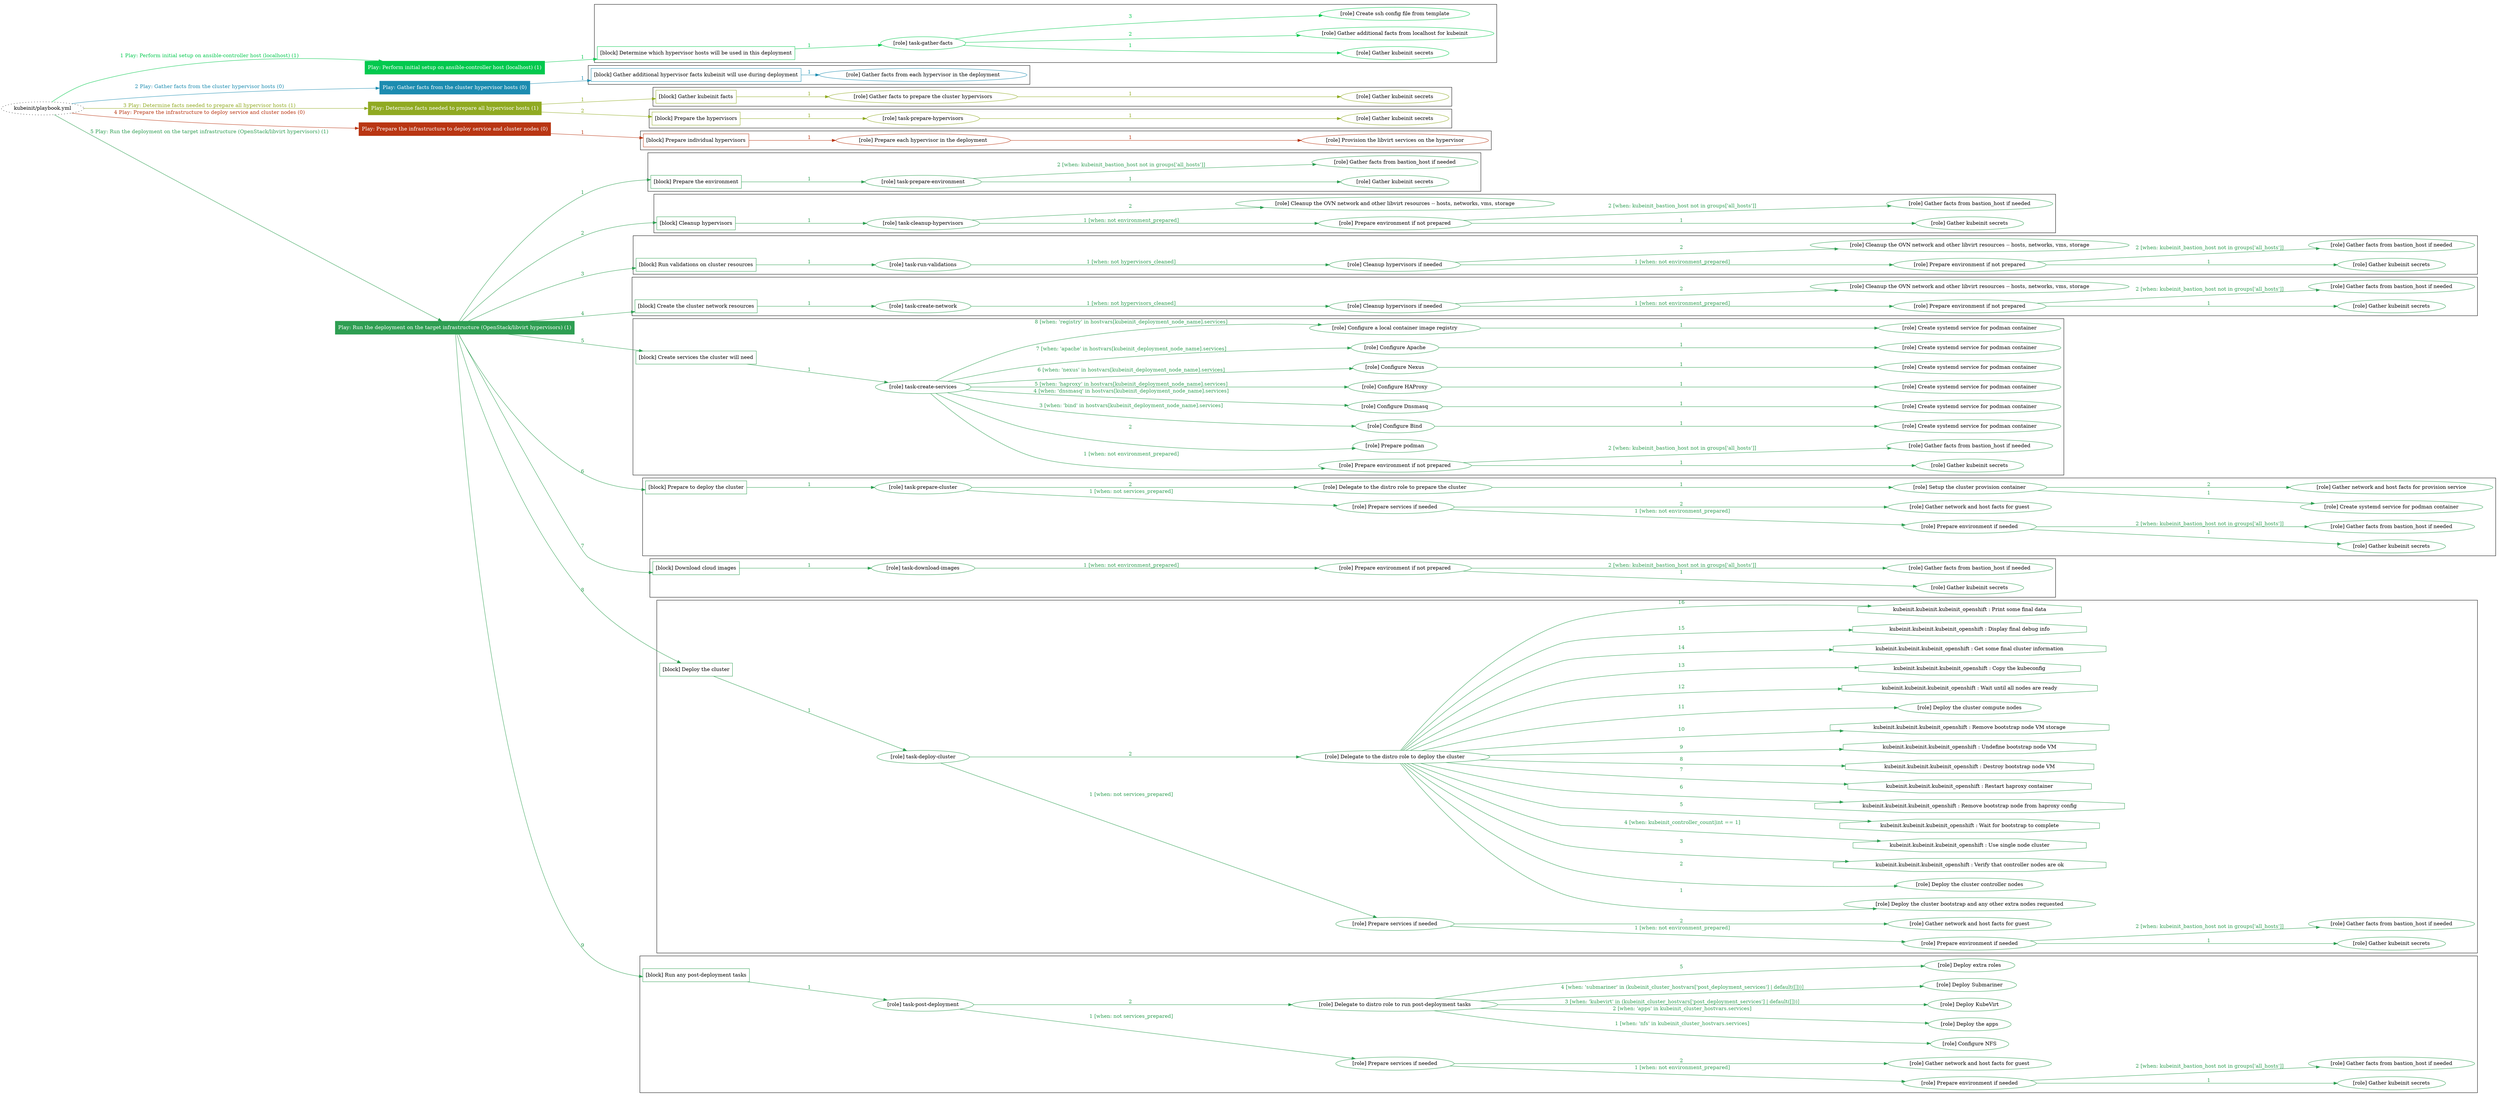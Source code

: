 digraph {
	graph [concentrate=true ordering=in rankdir=LR ratio=fill]
	edge [esep=5 sep=10]
	"kubeinit/playbook.yml" [URL="/home/runner/work/kubeinit/kubeinit/kubeinit/playbook.yml" id=playbook_48cf44a3 style=dotted]
	"kubeinit/playbook.yml" -> play_8e69c312 [label="1 Play: Perform initial setup on ansible-controller host (localhost) (1)" color="#03c94e" fontcolor="#03c94e" id=edge_play_8e69c312 labeltooltip="1 Play: Perform initial setup on ansible-controller host (localhost) (1)" tooltip="1 Play: Perform initial setup on ansible-controller host (localhost) (1)"]
	subgraph "Play: Perform initial setup on ansible-controller host (localhost) (1)" {
		play_8e69c312 [label="Play: Perform initial setup on ansible-controller host (localhost) (1)" URL="/home/runner/work/kubeinit/kubeinit/kubeinit/playbook.yml" color="#03c94e" fontcolor="#ffffff" id=play_8e69c312 shape=box style=filled tooltip=localhost]
		play_8e69c312 -> block_e7abe3b0 [label=1 color="#03c94e" fontcolor="#03c94e" id=edge_block_e7abe3b0 labeltooltip=1 tooltip=1]
		subgraph cluster_block_e7abe3b0 {
			block_e7abe3b0 [label="[block] Determine which hypervisor hosts will be used in this deployment" URL="/home/runner/work/kubeinit/kubeinit/kubeinit/playbook.yml" color="#03c94e" id=block_e7abe3b0 labeltooltip="Determine which hypervisor hosts will be used in this deployment" shape=box tooltip="Determine which hypervisor hosts will be used in this deployment"]
			block_e7abe3b0 -> role_2656c46d [label="1 " color="#03c94e" fontcolor="#03c94e" id=edge_role_2656c46d labeltooltip="1 " tooltip="1 "]
			subgraph "task-gather-facts" {
				role_2656c46d [label="[role] task-gather-facts" URL="/home/runner/work/kubeinit/kubeinit/kubeinit/playbook.yml" color="#03c94e" id=role_2656c46d tooltip="task-gather-facts"]
				role_2656c46d -> role_8fbc28c5 [label="1 " color="#03c94e" fontcolor="#03c94e" id=edge_role_8fbc28c5 labeltooltip="1 " tooltip="1 "]
				subgraph "Gather kubeinit secrets" {
					role_8fbc28c5 [label="[role] Gather kubeinit secrets" URL="/home/runner/.ansible/collections/ansible_collections/kubeinit/kubeinit/roles/kubeinit_prepare/tasks/build_hypervisors_group.yml" color="#03c94e" id=role_8fbc28c5 tooltip="Gather kubeinit secrets"]
				}
				role_2656c46d -> role_99b099c0 [label="2 " color="#03c94e" fontcolor="#03c94e" id=edge_role_99b099c0 labeltooltip="2 " tooltip="2 "]
				subgraph "Gather additional facts from localhost for kubeinit" {
					role_99b099c0 [label="[role] Gather additional facts from localhost for kubeinit" URL="/home/runner/.ansible/collections/ansible_collections/kubeinit/kubeinit/roles/kubeinit_prepare/tasks/build_hypervisors_group.yml" color="#03c94e" id=role_99b099c0 tooltip="Gather additional facts from localhost for kubeinit"]
				}
				role_2656c46d -> role_1e50527f [label="3 " color="#03c94e" fontcolor="#03c94e" id=edge_role_1e50527f labeltooltip="3 " tooltip="3 "]
				subgraph "Create ssh config file from template" {
					role_1e50527f [label="[role] Create ssh config file from template" URL="/home/runner/.ansible/collections/ansible_collections/kubeinit/kubeinit/roles/kubeinit_prepare/tasks/build_hypervisors_group.yml" color="#03c94e" id=role_1e50527f tooltip="Create ssh config file from template"]
				}
			}
		}
	}
	"kubeinit/playbook.yml" -> play_92b95ad3 [label="2 Play: Gather facts from the cluster hypervisor hosts (0)" color="#1c8cb0" fontcolor="#1c8cb0" id=edge_play_92b95ad3 labeltooltip="2 Play: Gather facts from the cluster hypervisor hosts (0)" tooltip="2 Play: Gather facts from the cluster hypervisor hosts (0)"]
	subgraph "Play: Gather facts from the cluster hypervisor hosts (0)" {
		play_92b95ad3 [label="Play: Gather facts from the cluster hypervisor hosts (0)" URL="/home/runner/work/kubeinit/kubeinit/kubeinit/playbook.yml" color="#1c8cb0" fontcolor="#ffffff" id=play_92b95ad3 shape=box style=filled tooltip="Play: Gather facts from the cluster hypervisor hosts (0)"]
		play_92b95ad3 -> block_74540fa6 [label=1 color="#1c8cb0" fontcolor="#1c8cb0" id=edge_block_74540fa6 labeltooltip=1 tooltip=1]
		subgraph cluster_block_74540fa6 {
			block_74540fa6 [label="[block] Gather additional hypervisor facts kubeinit will use during deployment" URL="/home/runner/work/kubeinit/kubeinit/kubeinit/playbook.yml" color="#1c8cb0" id=block_74540fa6 labeltooltip="Gather additional hypervisor facts kubeinit will use during deployment" shape=box tooltip="Gather additional hypervisor facts kubeinit will use during deployment"]
			block_74540fa6 -> role_b2e87ed6 [label="1 " color="#1c8cb0" fontcolor="#1c8cb0" id=edge_role_b2e87ed6 labeltooltip="1 " tooltip="1 "]
			subgraph "Gather facts from each hypervisor in the deployment" {
				role_b2e87ed6 [label="[role] Gather facts from each hypervisor in the deployment" URL="/home/runner/work/kubeinit/kubeinit/kubeinit/playbook.yml" color="#1c8cb0" id=role_b2e87ed6 tooltip="Gather facts from each hypervisor in the deployment"]
			}
		}
	}
	"kubeinit/playbook.yml" -> play_908ec4c8 [label="3 Play: Determine facts needed to prepare all hypervisor hosts (1)" color="#90aa22" fontcolor="#90aa22" id=edge_play_908ec4c8 labeltooltip="3 Play: Determine facts needed to prepare all hypervisor hosts (1)" tooltip="3 Play: Determine facts needed to prepare all hypervisor hosts (1)"]
	subgraph "Play: Determine facts needed to prepare all hypervisor hosts (1)" {
		play_908ec4c8 [label="Play: Determine facts needed to prepare all hypervisor hosts (1)" URL="/home/runner/work/kubeinit/kubeinit/kubeinit/playbook.yml" color="#90aa22" fontcolor="#ffffff" id=play_908ec4c8 shape=box style=filled tooltip=localhost]
		play_908ec4c8 -> block_30c64991 [label=1 color="#90aa22" fontcolor="#90aa22" id=edge_block_30c64991 labeltooltip=1 tooltip=1]
		subgraph cluster_block_30c64991 {
			block_30c64991 [label="[block] Gather kubeinit facts" URL="/home/runner/work/kubeinit/kubeinit/kubeinit/playbook.yml" color="#90aa22" id=block_30c64991 labeltooltip="Gather kubeinit facts" shape=box tooltip="Gather kubeinit facts"]
			block_30c64991 -> role_8ffa508a [label="1 " color="#90aa22" fontcolor="#90aa22" id=edge_role_8ffa508a labeltooltip="1 " tooltip="1 "]
			subgraph "Gather facts to prepare the cluster hypervisors" {
				role_8ffa508a [label="[role] Gather facts to prepare the cluster hypervisors" URL="/home/runner/work/kubeinit/kubeinit/kubeinit/playbook.yml" color="#90aa22" id=role_8ffa508a tooltip="Gather facts to prepare the cluster hypervisors"]
				role_8ffa508a -> role_1d907375 [label="1 " color="#90aa22" fontcolor="#90aa22" id=edge_role_1d907375 labeltooltip="1 " tooltip="1 "]
				subgraph "Gather kubeinit secrets" {
					role_1d907375 [label="[role] Gather kubeinit secrets" URL="/home/runner/.ansible/collections/ansible_collections/kubeinit/kubeinit/roles/kubeinit_prepare/tasks/gather_kubeinit_facts.yml" color="#90aa22" id=role_1d907375 tooltip="Gather kubeinit secrets"]
				}
			}
		}
		play_908ec4c8 -> block_3eb010eb [label=2 color="#90aa22" fontcolor="#90aa22" id=edge_block_3eb010eb labeltooltip=2 tooltip=2]
		subgraph cluster_block_3eb010eb {
			block_3eb010eb [label="[block] Prepare the hypervisors" URL="/home/runner/work/kubeinit/kubeinit/kubeinit/playbook.yml" color="#90aa22" id=block_3eb010eb labeltooltip="Prepare the hypervisors" shape=box tooltip="Prepare the hypervisors"]
			block_3eb010eb -> role_80318275 [label="1 " color="#90aa22" fontcolor="#90aa22" id=edge_role_80318275 labeltooltip="1 " tooltip="1 "]
			subgraph "task-prepare-hypervisors" {
				role_80318275 [label="[role] task-prepare-hypervisors" URL="/home/runner/work/kubeinit/kubeinit/kubeinit/playbook.yml" color="#90aa22" id=role_80318275 tooltip="task-prepare-hypervisors"]
				role_80318275 -> role_8b832337 [label="1 " color="#90aa22" fontcolor="#90aa22" id=edge_role_8b832337 labeltooltip="1 " tooltip="1 "]
				subgraph "Gather kubeinit secrets" {
					role_8b832337 [label="[role] Gather kubeinit secrets" URL="/home/runner/.ansible/collections/ansible_collections/kubeinit/kubeinit/roles/kubeinit_prepare/tasks/gather_kubeinit_facts.yml" color="#90aa22" id=role_8b832337 tooltip="Gather kubeinit secrets"]
				}
			}
		}
	}
	"kubeinit/playbook.yml" -> play_509e61d3 [label="4 Play: Prepare the infrastructure to deploy service and cluster nodes (0)" color="#b93613" fontcolor="#b93613" id=edge_play_509e61d3 labeltooltip="4 Play: Prepare the infrastructure to deploy service and cluster nodes (0)" tooltip="4 Play: Prepare the infrastructure to deploy service and cluster nodes (0)"]
	subgraph "Play: Prepare the infrastructure to deploy service and cluster nodes (0)" {
		play_509e61d3 [label="Play: Prepare the infrastructure to deploy service and cluster nodes (0)" URL="/home/runner/work/kubeinit/kubeinit/kubeinit/playbook.yml" color="#b93613" fontcolor="#ffffff" id=play_509e61d3 shape=box style=filled tooltip="Play: Prepare the infrastructure to deploy service and cluster nodes (0)"]
		play_509e61d3 -> block_6bcef925 [label=1 color="#b93613" fontcolor="#b93613" id=edge_block_6bcef925 labeltooltip=1 tooltip=1]
		subgraph cluster_block_6bcef925 {
			block_6bcef925 [label="[block] Prepare individual hypervisors" URL="/home/runner/work/kubeinit/kubeinit/kubeinit/playbook.yml" color="#b93613" id=block_6bcef925 labeltooltip="Prepare individual hypervisors" shape=box tooltip="Prepare individual hypervisors"]
			block_6bcef925 -> role_2519d0ce [label="1 " color="#b93613" fontcolor="#b93613" id=edge_role_2519d0ce labeltooltip="1 " tooltip="1 "]
			subgraph "Prepare each hypervisor in the deployment" {
				role_2519d0ce [label="[role] Prepare each hypervisor in the deployment" URL="/home/runner/work/kubeinit/kubeinit/kubeinit/playbook.yml" color="#b93613" id=role_2519d0ce tooltip="Prepare each hypervisor in the deployment"]
				role_2519d0ce -> role_9905c5e3 [label="1 " color="#b93613" fontcolor="#b93613" id=edge_role_9905c5e3 labeltooltip="1 " tooltip="1 "]
				subgraph "Provision the libvirt services on the hypervisor" {
					role_9905c5e3 [label="[role] Provision the libvirt services on the hypervisor" URL="/home/runner/.ansible/collections/ansible_collections/kubeinit/kubeinit/roles/kubeinit_prepare/tasks/prepare_hypervisor.yml" color="#b93613" id=role_9905c5e3 tooltip="Provision the libvirt services on the hypervisor"]
				}
			}
		}
	}
	"kubeinit/playbook.yml" -> play_3eb58191 [label="5 Play: Run the deployment on the target infrastructure (OpenStack/libvirt hypervisors) (1)" color="#2e9e52" fontcolor="#2e9e52" id=edge_play_3eb58191 labeltooltip="5 Play: Run the deployment on the target infrastructure (OpenStack/libvirt hypervisors) (1)" tooltip="5 Play: Run the deployment on the target infrastructure (OpenStack/libvirt hypervisors) (1)"]
	subgraph "Play: Run the deployment on the target infrastructure (OpenStack/libvirt hypervisors) (1)" {
		play_3eb58191 [label="Play: Run the deployment on the target infrastructure (OpenStack/libvirt hypervisors) (1)" URL="/home/runner/work/kubeinit/kubeinit/kubeinit/playbook.yml" color="#2e9e52" fontcolor="#ffffff" id=play_3eb58191 shape=box style=filled tooltip=localhost]
		play_3eb58191 -> block_1899fdc4 [label=1 color="#2e9e52" fontcolor="#2e9e52" id=edge_block_1899fdc4 labeltooltip=1 tooltip=1]
		subgraph cluster_block_1899fdc4 {
			block_1899fdc4 [label="[block] Prepare the environment" URL="/home/runner/work/kubeinit/kubeinit/kubeinit/playbook.yml" color="#2e9e52" id=block_1899fdc4 labeltooltip="Prepare the environment" shape=box tooltip="Prepare the environment"]
			block_1899fdc4 -> role_195678ae [label="1 " color="#2e9e52" fontcolor="#2e9e52" id=edge_role_195678ae labeltooltip="1 " tooltip="1 "]
			subgraph "task-prepare-environment" {
				role_195678ae [label="[role] task-prepare-environment" URL="/home/runner/work/kubeinit/kubeinit/kubeinit/playbook.yml" color="#2e9e52" id=role_195678ae tooltip="task-prepare-environment"]
				role_195678ae -> role_9bb27bc2 [label="1 " color="#2e9e52" fontcolor="#2e9e52" id=edge_role_9bb27bc2 labeltooltip="1 " tooltip="1 "]
				subgraph "Gather kubeinit secrets" {
					role_9bb27bc2 [label="[role] Gather kubeinit secrets" URL="/home/runner/.ansible/collections/ansible_collections/kubeinit/kubeinit/roles/kubeinit_prepare/tasks/gather_kubeinit_facts.yml" color="#2e9e52" id=role_9bb27bc2 tooltip="Gather kubeinit secrets"]
				}
				role_195678ae -> role_4a7043ac [label="2 [when: kubeinit_bastion_host not in groups['all_hosts']]" color="#2e9e52" fontcolor="#2e9e52" id=edge_role_4a7043ac labeltooltip="2 [when: kubeinit_bastion_host not in groups['all_hosts']]" tooltip="2 [when: kubeinit_bastion_host not in groups['all_hosts']]"]
				subgraph "Gather facts from bastion_host if needed" {
					role_4a7043ac [label="[role] Gather facts from bastion_host if needed" URL="/home/runner/.ansible/collections/ansible_collections/kubeinit/kubeinit/roles/kubeinit_prepare/tasks/main.yml" color="#2e9e52" id=role_4a7043ac tooltip="Gather facts from bastion_host if needed"]
				}
			}
		}
		play_3eb58191 -> block_50c48075 [label=2 color="#2e9e52" fontcolor="#2e9e52" id=edge_block_50c48075 labeltooltip=2 tooltip=2]
		subgraph cluster_block_50c48075 {
			block_50c48075 [label="[block] Cleanup hypervisors" URL="/home/runner/work/kubeinit/kubeinit/kubeinit/playbook.yml" color="#2e9e52" id=block_50c48075 labeltooltip="Cleanup hypervisors" shape=box tooltip="Cleanup hypervisors"]
			block_50c48075 -> role_8c7ad150 [label="1 " color="#2e9e52" fontcolor="#2e9e52" id=edge_role_8c7ad150 labeltooltip="1 " tooltip="1 "]
			subgraph "task-cleanup-hypervisors" {
				role_8c7ad150 [label="[role] task-cleanup-hypervisors" URL="/home/runner/work/kubeinit/kubeinit/kubeinit/playbook.yml" color="#2e9e52" id=role_8c7ad150 tooltip="task-cleanup-hypervisors"]
				role_8c7ad150 -> role_967d9b0a [label="1 [when: not environment_prepared]" color="#2e9e52" fontcolor="#2e9e52" id=edge_role_967d9b0a labeltooltip="1 [when: not environment_prepared]" tooltip="1 [when: not environment_prepared]"]
				subgraph "Prepare environment if not prepared" {
					role_967d9b0a [label="[role] Prepare environment if not prepared" URL="/home/runner/.ansible/collections/ansible_collections/kubeinit/kubeinit/roles/kubeinit_libvirt/tasks/cleanup_hypervisors.yml" color="#2e9e52" id=role_967d9b0a tooltip="Prepare environment if not prepared"]
					role_967d9b0a -> role_78a3258e [label="1 " color="#2e9e52" fontcolor="#2e9e52" id=edge_role_78a3258e labeltooltip="1 " tooltip="1 "]
					subgraph "Gather kubeinit secrets" {
						role_78a3258e [label="[role] Gather kubeinit secrets" URL="/home/runner/.ansible/collections/ansible_collections/kubeinit/kubeinit/roles/kubeinit_prepare/tasks/gather_kubeinit_facts.yml" color="#2e9e52" id=role_78a3258e tooltip="Gather kubeinit secrets"]
					}
					role_967d9b0a -> role_3dd43ffd [label="2 [when: kubeinit_bastion_host not in groups['all_hosts']]" color="#2e9e52" fontcolor="#2e9e52" id=edge_role_3dd43ffd labeltooltip="2 [when: kubeinit_bastion_host not in groups['all_hosts']]" tooltip="2 [when: kubeinit_bastion_host not in groups['all_hosts']]"]
					subgraph "Gather facts from bastion_host if needed" {
						role_3dd43ffd [label="[role] Gather facts from bastion_host if needed" URL="/home/runner/.ansible/collections/ansible_collections/kubeinit/kubeinit/roles/kubeinit_prepare/tasks/main.yml" color="#2e9e52" id=role_3dd43ffd tooltip="Gather facts from bastion_host if needed"]
					}
				}
				role_8c7ad150 -> role_b3fd29d9 [label="2 " color="#2e9e52" fontcolor="#2e9e52" id=edge_role_b3fd29d9 labeltooltip="2 " tooltip="2 "]
				subgraph "Cleanup the OVN network and other libvirt resources -- hosts, networks, vms, storage" {
					role_b3fd29d9 [label="[role] Cleanup the OVN network and other libvirt resources -- hosts, networks, vms, storage" URL="/home/runner/.ansible/collections/ansible_collections/kubeinit/kubeinit/roles/kubeinit_libvirt/tasks/cleanup_hypervisors.yml" color="#2e9e52" id=role_b3fd29d9 tooltip="Cleanup the OVN network and other libvirt resources -- hosts, networks, vms, storage"]
				}
			}
		}
		play_3eb58191 -> block_8532ccc8 [label=3 color="#2e9e52" fontcolor="#2e9e52" id=edge_block_8532ccc8 labeltooltip=3 tooltip=3]
		subgraph cluster_block_8532ccc8 {
			block_8532ccc8 [label="[block] Run validations on cluster resources" URL="/home/runner/work/kubeinit/kubeinit/kubeinit/playbook.yml" color="#2e9e52" id=block_8532ccc8 labeltooltip="Run validations on cluster resources" shape=box tooltip="Run validations on cluster resources"]
			block_8532ccc8 -> role_b25f44fd [label="1 " color="#2e9e52" fontcolor="#2e9e52" id=edge_role_b25f44fd labeltooltip="1 " tooltip="1 "]
			subgraph "task-run-validations" {
				role_b25f44fd [label="[role] task-run-validations" URL="/home/runner/work/kubeinit/kubeinit/kubeinit/playbook.yml" color="#2e9e52" id=role_b25f44fd tooltip="task-run-validations"]
				role_b25f44fd -> role_a5df28bc [label="1 [when: not hypervisors_cleaned]" color="#2e9e52" fontcolor="#2e9e52" id=edge_role_a5df28bc labeltooltip="1 [when: not hypervisors_cleaned]" tooltip="1 [when: not hypervisors_cleaned]"]
				subgraph "Cleanup hypervisors if needed" {
					role_a5df28bc [label="[role] Cleanup hypervisors if needed" URL="/home/runner/.ansible/collections/ansible_collections/kubeinit/kubeinit/roles/kubeinit_validations/tasks/main.yml" color="#2e9e52" id=role_a5df28bc tooltip="Cleanup hypervisors if needed"]
					role_a5df28bc -> role_a69f7dac [label="1 [when: not environment_prepared]" color="#2e9e52" fontcolor="#2e9e52" id=edge_role_a69f7dac labeltooltip="1 [when: not environment_prepared]" tooltip="1 [when: not environment_prepared]"]
					subgraph "Prepare environment if not prepared" {
						role_a69f7dac [label="[role] Prepare environment if not prepared" URL="/home/runner/.ansible/collections/ansible_collections/kubeinit/kubeinit/roles/kubeinit_libvirt/tasks/cleanup_hypervisors.yml" color="#2e9e52" id=role_a69f7dac tooltip="Prepare environment if not prepared"]
						role_a69f7dac -> role_932d073d [label="1 " color="#2e9e52" fontcolor="#2e9e52" id=edge_role_932d073d labeltooltip="1 " tooltip="1 "]
						subgraph "Gather kubeinit secrets" {
							role_932d073d [label="[role] Gather kubeinit secrets" URL="/home/runner/.ansible/collections/ansible_collections/kubeinit/kubeinit/roles/kubeinit_prepare/tasks/gather_kubeinit_facts.yml" color="#2e9e52" id=role_932d073d tooltip="Gather kubeinit secrets"]
						}
						role_a69f7dac -> role_1c53b01c [label="2 [when: kubeinit_bastion_host not in groups['all_hosts']]" color="#2e9e52" fontcolor="#2e9e52" id=edge_role_1c53b01c labeltooltip="2 [when: kubeinit_bastion_host not in groups['all_hosts']]" tooltip="2 [when: kubeinit_bastion_host not in groups['all_hosts']]"]
						subgraph "Gather facts from bastion_host if needed" {
							role_1c53b01c [label="[role] Gather facts from bastion_host if needed" URL="/home/runner/.ansible/collections/ansible_collections/kubeinit/kubeinit/roles/kubeinit_prepare/tasks/main.yml" color="#2e9e52" id=role_1c53b01c tooltip="Gather facts from bastion_host if needed"]
						}
					}
					role_a5df28bc -> role_8ec7f0ca [label="2 " color="#2e9e52" fontcolor="#2e9e52" id=edge_role_8ec7f0ca labeltooltip="2 " tooltip="2 "]
					subgraph "Cleanup the OVN network and other libvirt resources -- hosts, networks, vms, storage" {
						role_8ec7f0ca [label="[role] Cleanup the OVN network and other libvirt resources -- hosts, networks, vms, storage" URL="/home/runner/.ansible/collections/ansible_collections/kubeinit/kubeinit/roles/kubeinit_libvirt/tasks/cleanup_hypervisors.yml" color="#2e9e52" id=role_8ec7f0ca tooltip="Cleanup the OVN network and other libvirt resources -- hosts, networks, vms, storage"]
					}
				}
			}
		}
		play_3eb58191 -> block_94bc8515 [label=4 color="#2e9e52" fontcolor="#2e9e52" id=edge_block_94bc8515 labeltooltip=4 tooltip=4]
		subgraph cluster_block_94bc8515 {
			block_94bc8515 [label="[block] Create the cluster network resources" URL="/home/runner/work/kubeinit/kubeinit/kubeinit/playbook.yml" color="#2e9e52" id=block_94bc8515 labeltooltip="Create the cluster network resources" shape=box tooltip="Create the cluster network resources"]
			block_94bc8515 -> role_763fcc37 [label="1 " color="#2e9e52" fontcolor="#2e9e52" id=edge_role_763fcc37 labeltooltip="1 " tooltip="1 "]
			subgraph "task-create-network" {
				role_763fcc37 [label="[role] task-create-network" URL="/home/runner/work/kubeinit/kubeinit/kubeinit/playbook.yml" color="#2e9e52" id=role_763fcc37 tooltip="task-create-network"]
				role_763fcc37 -> role_94e91502 [label="1 [when: not hypervisors_cleaned]" color="#2e9e52" fontcolor="#2e9e52" id=edge_role_94e91502 labeltooltip="1 [when: not hypervisors_cleaned]" tooltip="1 [when: not hypervisors_cleaned]"]
				subgraph "Cleanup hypervisors if needed" {
					role_94e91502 [label="[role] Cleanup hypervisors if needed" URL="/home/runner/.ansible/collections/ansible_collections/kubeinit/kubeinit/roles/kubeinit_libvirt/tasks/create_network.yml" color="#2e9e52" id=role_94e91502 tooltip="Cleanup hypervisors if needed"]
					role_94e91502 -> role_ee32c959 [label="1 [when: not environment_prepared]" color="#2e9e52" fontcolor="#2e9e52" id=edge_role_ee32c959 labeltooltip="1 [when: not environment_prepared]" tooltip="1 [when: not environment_prepared]"]
					subgraph "Prepare environment if not prepared" {
						role_ee32c959 [label="[role] Prepare environment if not prepared" URL="/home/runner/.ansible/collections/ansible_collections/kubeinit/kubeinit/roles/kubeinit_libvirt/tasks/cleanup_hypervisors.yml" color="#2e9e52" id=role_ee32c959 tooltip="Prepare environment if not prepared"]
						role_ee32c959 -> role_99a51820 [label="1 " color="#2e9e52" fontcolor="#2e9e52" id=edge_role_99a51820 labeltooltip="1 " tooltip="1 "]
						subgraph "Gather kubeinit secrets" {
							role_99a51820 [label="[role] Gather kubeinit secrets" URL="/home/runner/.ansible/collections/ansible_collections/kubeinit/kubeinit/roles/kubeinit_prepare/tasks/gather_kubeinit_facts.yml" color="#2e9e52" id=role_99a51820 tooltip="Gather kubeinit secrets"]
						}
						role_ee32c959 -> role_ad000e39 [label="2 [when: kubeinit_bastion_host not in groups['all_hosts']]" color="#2e9e52" fontcolor="#2e9e52" id=edge_role_ad000e39 labeltooltip="2 [when: kubeinit_bastion_host not in groups['all_hosts']]" tooltip="2 [when: kubeinit_bastion_host not in groups['all_hosts']]"]
						subgraph "Gather facts from bastion_host if needed" {
							role_ad000e39 [label="[role] Gather facts from bastion_host if needed" URL="/home/runner/.ansible/collections/ansible_collections/kubeinit/kubeinit/roles/kubeinit_prepare/tasks/main.yml" color="#2e9e52" id=role_ad000e39 tooltip="Gather facts from bastion_host if needed"]
						}
					}
					role_94e91502 -> role_e558e09f [label="2 " color="#2e9e52" fontcolor="#2e9e52" id=edge_role_e558e09f labeltooltip="2 " tooltip="2 "]
					subgraph "Cleanup the OVN network and other libvirt resources -- hosts, networks, vms, storage" {
						role_e558e09f [label="[role] Cleanup the OVN network and other libvirt resources -- hosts, networks, vms, storage" URL="/home/runner/.ansible/collections/ansible_collections/kubeinit/kubeinit/roles/kubeinit_libvirt/tasks/cleanup_hypervisors.yml" color="#2e9e52" id=role_e558e09f tooltip="Cleanup the OVN network and other libvirt resources -- hosts, networks, vms, storage"]
					}
				}
			}
		}
		play_3eb58191 -> block_b8940bed [label=5 color="#2e9e52" fontcolor="#2e9e52" id=edge_block_b8940bed labeltooltip=5 tooltip=5]
		subgraph cluster_block_b8940bed {
			block_b8940bed [label="[block] Create services the cluster will need" URL="/home/runner/work/kubeinit/kubeinit/kubeinit/playbook.yml" color="#2e9e52" id=block_b8940bed labeltooltip="Create services the cluster will need" shape=box tooltip="Create services the cluster will need"]
			block_b8940bed -> role_a2315599 [label="1 " color="#2e9e52" fontcolor="#2e9e52" id=edge_role_a2315599 labeltooltip="1 " tooltip="1 "]
			subgraph "task-create-services" {
				role_a2315599 [label="[role] task-create-services" URL="/home/runner/work/kubeinit/kubeinit/kubeinit/playbook.yml" color="#2e9e52" id=role_a2315599 tooltip="task-create-services"]
				role_a2315599 -> role_21158634 [label="1 [when: not environment_prepared]" color="#2e9e52" fontcolor="#2e9e52" id=edge_role_21158634 labeltooltip="1 [when: not environment_prepared]" tooltip="1 [when: not environment_prepared]"]
				subgraph "Prepare environment if not prepared" {
					role_21158634 [label="[role] Prepare environment if not prepared" URL="/home/runner/.ansible/collections/ansible_collections/kubeinit/kubeinit/roles/kubeinit_services/tasks/main.yml" color="#2e9e52" id=role_21158634 tooltip="Prepare environment if not prepared"]
					role_21158634 -> role_7cc36bcc [label="1 " color="#2e9e52" fontcolor="#2e9e52" id=edge_role_7cc36bcc labeltooltip="1 " tooltip="1 "]
					subgraph "Gather kubeinit secrets" {
						role_7cc36bcc [label="[role] Gather kubeinit secrets" URL="/home/runner/.ansible/collections/ansible_collections/kubeinit/kubeinit/roles/kubeinit_prepare/tasks/gather_kubeinit_facts.yml" color="#2e9e52" id=role_7cc36bcc tooltip="Gather kubeinit secrets"]
					}
					role_21158634 -> role_e4c21682 [label="2 [when: kubeinit_bastion_host not in groups['all_hosts']]" color="#2e9e52" fontcolor="#2e9e52" id=edge_role_e4c21682 labeltooltip="2 [when: kubeinit_bastion_host not in groups['all_hosts']]" tooltip="2 [when: kubeinit_bastion_host not in groups['all_hosts']]"]
					subgraph "Gather facts from bastion_host if needed" {
						role_e4c21682 [label="[role] Gather facts from bastion_host if needed" URL="/home/runner/.ansible/collections/ansible_collections/kubeinit/kubeinit/roles/kubeinit_prepare/tasks/main.yml" color="#2e9e52" id=role_e4c21682 tooltip="Gather facts from bastion_host if needed"]
					}
				}
				role_a2315599 -> role_3b6e0550 [label="2 " color="#2e9e52" fontcolor="#2e9e52" id=edge_role_3b6e0550 labeltooltip="2 " tooltip="2 "]
				subgraph "Prepare podman" {
					role_3b6e0550 [label="[role] Prepare podman" URL="/home/runner/.ansible/collections/ansible_collections/kubeinit/kubeinit/roles/kubeinit_services/tasks/00_create_service_pod.yml" color="#2e9e52" id=role_3b6e0550 tooltip="Prepare podman"]
				}
				role_a2315599 -> role_b0a581e4 [label="3 [when: 'bind' in hostvars[kubeinit_deployment_node_name].services]" color="#2e9e52" fontcolor="#2e9e52" id=edge_role_b0a581e4 labeltooltip="3 [when: 'bind' in hostvars[kubeinit_deployment_node_name].services]" tooltip="3 [when: 'bind' in hostvars[kubeinit_deployment_node_name].services]"]
				subgraph "Configure Bind" {
					role_b0a581e4 [label="[role] Configure Bind" URL="/home/runner/.ansible/collections/ansible_collections/kubeinit/kubeinit/roles/kubeinit_services/tasks/start_services_containers.yml" color="#2e9e52" id=role_b0a581e4 tooltip="Configure Bind"]
					role_b0a581e4 -> role_ddf845d8 [label="1 " color="#2e9e52" fontcolor="#2e9e52" id=edge_role_ddf845d8 labeltooltip="1 " tooltip="1 "]
					subgraph "Create systemd service for podman container" {
						role_ddf845d8 [label="[role] Create systemd service for podman container" URL="/home/runner/.ansible/collections/ansible_collections/kubeinit/kubeinit/roles/kubeinit_bind/tasks/main.yml" color="#2e9e52" id=role_ddf845d8 tooltip="Create systemd service for podman container"]
					}
				}
				role_a2315599 -> role_a8313dad [label="4 [when: 'dnsmasq' in hostvars[kubeinit_deployment_node_name].services]" color="#2e9e52" fontcolor="#2e9e52" id=edge_role_a8313dad labeltooltip="4 [when: 'dnsmasq' in hostvars[kubeinit_deployment_node_name].services]" tooltip="4 [when: 'dnsmasq' in hostvars[kubeinit_deployment_node_name].services]"]
				subgraph "Configure Dnsmasq" {
					role_a8313dad [label="[role] Configure Dnsmasq" URL="/home/runner/.ansible/collections/ansible_collections/kubeinit/kubeinit/roles/kubeinit_services/tasks/start_services_containers.yml" color="#2e9e52" id=role_a8313dad tooltip="Configure Dnsmasq"]
					role_a8313dad -> role_300a6171 [label="1 " color="#2e9e52" fontcolor="#2e9e52" id=edge_role_300a6171 labeltooltip="1 " tooltip="1 "]
					subgraph "Create systemd service for podman container" {
						role_300a6171 [label="[role] Create systemd service for podman container" URL="/home/runner/.ansible/collections/ansible_collections/kubeinit/kubeinit/roles/kubeinit_dnsmasq/tasks/main.yml" color="#2e9e52" id=role_300a6171 tooltip="Create systemd service for podman container"]
					}
				}
				role_a2315599 -> role_d103c874 [label="5 [when: 'haproxy' in hostvars[kubeinit_deployment_node_name].services]" color="#2e9e52" fontcolor="#2e9e52" id=edge_role_d103c874 labeltooltip="5 [when: 'haproxy' in hostvars[kubeinit_deployment_node_name].services]" tooltip="5 [when: 'haproxy' in hostvars[kubeinit_deployment_node_name].services]"]
				subgraph "Configure HAProxy" {
					role_d103c874 [label="[role] Configure HAProxy" URL="/home/runner/.ansible/collections/ansible_collections/kubeinit/kubeinit/roles/kubeinit_services/tasks/start_services_containers.yml" color="#2e9e52" id=role_d103c874 tooltip="Configure HAProxy"]
					role_d103c874 -> role_1437f683 [label="1 " color="#2e9e52" fontcolor="#2e9e52" id=edge_role_1437f683 labeltooltip="1 " tooltip="1 "]
					subgraph "Create systemd service for podman container" {
						role_1437f683 [label="[role] Create systemd service for podman container" URL="/home/runner/.ansible/collections/ansible_collections/kubeinit/kubeinit/roles/kubeinit_haproxy/tasks/main.yml" color="#2e9e52" id=role_1437f683 tooltip="Create systemd service for podman container"]
					}
				}
				role_a2315599 -> role_c590684f [label="6 [when: 'nexus' in hostvars[kubeinit_deployment_node_name].services]" color="#2e9e52" fontcolor="#2e9e52" id=edge_role_c590684f labeltooltip="6 [when: 'nexus' in hostvars[kubeinit_deployment_node_name].services]" tooltip="6 [when: 'nexus' in hostvars[kubeinit_deployment_node_name].services]"]
				subgraph "Configure Nexus" {
					role_c590684f [label="[role] Configure Nexus" URL="/home/runner/.ansible/collections/ansible_collections/kubeinit/kubeinit/roles/kubeinit_services/tasks/start_services_containers.yml" color="#2e9e52" id=role_c590684f tooltip="Configure Nexus"]
					role_c590684f -> role_de9dae46 [label="1 " color="#2e9e52" fontcolor="#2e9e52" id=edge_role_de9dae46 labeltooltip="1 " tooltip="1 "]
					subgraph "Create systemd service for podman container" {
						role_de9dae46 [label="[role] Create systemd service for podman container" URL="/home/runner/.ansible/collections/ansible_collections/kubeinit/kubeinit/roles/kubeinit_nexus/tasks/main.yml" color="#2e9e52" id=role_de9dae46 tooltip="Create systemd service for podman container"]
					}
				}
				role_a2315599 -> role_04d560dc [label="7 [when: 'apache' in hostvars[kubeinit_deployment_node_name].services]" color="#2e9e52" fontcolor="#2e9e52" id=edge_role_04d560dc labeltooltip="7 [when: 'apache' in hostvars[kubeinit_deployment_node_name].services]" tooltip="7 [when: 'apache' in hostvars[kubeinit_deployment_node_name].services]"]
				subgraph "Configure Apache" {
					role_04d560dc [label="[role] Configure Apache" URL="/home/runner/.ansible/collections/ansible_collections/kubeinit/kubeinit/roles/kubeinit_services/tasks/start_services_containers.yml" color="#2e9e52" id=role_04d560dc tooltip="Configure Apache"]
					role_04d560dc -> role_53a14601 [label="1 " color="#2e9e52" fontcolor="#2e9e52" id=edge_role_53a14601 labeltooltip="1 " tooltip="1 "]
					subgraph "Create systemd service for podman container" {
						role_53a14601 [label="[role] Create systemd service for podman container" URL="/home/runner/.ansible/collections/ansible_collections/kubeinit/kubeinit/roles/kubeinit_apache/tasks/main.yml" color="#2e9e52" id=role_53a14601 tooltip="Create systemd service for podman container"]
					}
				}
				role_a2315599 -> role_512a4600 [label="8 [when: 'registry' in hostvars[kubeinit_deployment_node_name].services]" color="#2e9e52" fontcolor="#2e9e52" id=edge_role_512a4600 labeltooltip="8 [when: 'registry' in hostvars[kubeinit_deployment_node_name].services]" tooltip="8 [when: 'registry' in hostvars[kubeinit_deployment_node_name].services]"]
				subgraph "Configure a local container image registry" {
					role_512a4600 [label="[role] Configure a local container image registry" URL="/home/runner/.ansible/collections/ansible_collections/kubeinit/kubeinit/roles/kubeinit_services/tasks/start_services_containers.yml" color="#2e9e52" id=role_512a4600 tooltip="Configure a local container image registry"]
					role_512a4600 -> role_deb919d1 [label="1 " color="#2e9e52" fontcolor="#2e9e52" id=edge_role_deb919d1 labeltooltip="1 " tooltip="1 "]
					subgraph "Create systemd service for podman container" {
						role_deb919d1 [label="[role] Create systemd service for podman container" URL="/home/runner/.ansible/collections/ansible_collections/kubeinit/kubeinit/roles/kubeinit_registry/tasks/main.yml" color="#2e9e52" id=role_deb919d1 tooltip="Create systemd service for podman container"]
					}
				}
			}
		}
		play_3eb58191 -> block_b3110e8c [label=6 color="#2e9e52" fontcolor="#2e9e52" id=edge_block_b3110e8c labeltooltip=6 tooltip=6]
		subgraph cluster_block_b3110e8c {
			block_b3110e8c [label="[block] Prepare to deploy the cluster" URL="/home/runner/work/kubeinit/kubeinit/kubeinit/playbook.yml" color="#2e9e52" id=block_b3110e8c labeltooltip="Prepare to deploy the cluster" shape=box tooltip="Prepare to deploy the cluster"]
			block_b3110e8c -> role_5482cc67 [label="1 " color="#2e9e52" fontcolor="#2e9e52" id=edge_role_5482cc67 labeltooltip="1 " tooltip="1 "]
			subgraph "task-prepare-cluster" {
				role_5482cc67 [label="[role] task-prepare-cluster" URL="/home/runner/work/kubeinit/kubeinit/kubeinit/playbook.yml" color="#2e9e52" id=role_5482cc67 tooltip="task-prepare-cluster"]
				role_5482cc67 -> role_0a6fcb7f [label="1 [when: not services_prepared]" color="#2e9e52" fontcolor="#2e9e52" id=edge_role_0a6fcb7f labeltooltip="1 [when: not services_prepared]" tooltip="1 [when: not services_prepared]"]
				subgraph "Prepare services if needed" {
					role_0a6fcb7f [label="[role] Prepare services if needed" URL="/home/runner/.ansible/collections/ansible_collections/kubeinit/kubeinit/roles/kubeinit_prepare/tasks/prepare_cluster.yml" color="#2e9e52" id=role_0a6fcb7f tooltip="Prepare services if needed"]
					role_0a6fcb7f -> role_705bd4c3 [label="1 [when: not environment_prepared]" color="#2e9e52" fontcolor="#2e9e52" id=edge_role_705bd4c3 labeltooltip="1 [when: not environment_prepared]" tooltip="1 [when: not environment_prepared]"]
					subgraph "Prepare environment if needed" {
						role_705bd4c3 [label="[role] Prepare environment if needed" URL="/home/runner/.ansible/collections/ansible_collections/kubeinit/kubeinit/roles/kubeinit_services/tasks/prepare_services.yml" color="#2e9e52" id=role_705bd4c3 tooltip="Prepare environment if needed"]
						role_705bd4c3 -> role_3493d466 [label="1 " color="#2e9e52" fontcolor="#2e9e52" id=edge_role_3493d466 labeltooltip="1 " tooltip="1 "]
						subgraph "Gather kubeinit secrets" {
							role_3493d466 [label="[role] Gather kubeinit secrets" URL="/home/runner/.ansible/collections/ansible_collections/kubeinit/kubeinit/roles/kubeinit_prepare/tasks/gather_kubeinit_facts.yml" color="#2e9e52" id=role_3493d466 tooltip="Gather kubeinit secrets"]
						}
						role_705bd4c3 -> role_858f8844 [label="2 [when: kubeinit_bastion_host not in groups['all_hosts']]" color="#2e9e52" fontcolor="#2e9e52" id=edge_role_858f8844 labeltooltip="2 [when: kubeinit_bastion_host not in groups['all_hosts']]" tooltip="2 [when: kubeinit_bastion_host not in groups['all_hosts']]"]
						subgraph "Gather facts from bastion_host if needed" {
							role_858f8844 [label="[role] Gather facts from bastion_host if needed" URL="/home/runner/.ansible/collections/ansible_collections/kubeinit/kubeinit/roles/kubeinit_prepare/tasks/main.yml" color="#2e9e52" id=role_858f8844 tooltip="Gather facts from bastion_host if needed"]
						}
					}
					role_0a6fcb7f -> role_23020172 [label="2 " color="#2e9e52" fontcolor="#2e9e52" id=edge_role_23020172 labeltooltip="2 " tooltip="2 "]
					subgraph "Gather network and host facts for guest" {
						role_23020172 [label="[role] Gather network and host facts for guest" URL="/home/runner/.ansible/collections/ansible_collections/kubeinit/kubeinit/roles/kubeinit_services/tasks/prepare_services.yml" color="#2e9e52" id=role_23020172 tooltip="Gather network and host facts for guest"]
					}
				}
				role_5482cc67 -> role_85298f52 [label="2 " color="#2e9e52" fontcolor="#2e9e52" id=edge_role_85298f52 labeltooltip="2 " tooltip="2 "]
				subgraph "Delegate to the distro role to prepare the cluster" {
					role_85298f52 [label="[role] Delegate to the distro role to prepare the cluster" URL="/home/runner/.ansible/collections/ansible_collections/kubeinit/kubeinit/roles/kubeinit_prepare/tasks/prepare_cluster.yml" color="#2e9e52" id=role_85298f52 tooltip="Delegate to the distro role to prepare the cluster"]
					role_85298f52 -> role_52a1a1e7 [label="1 " color="#2e9e52" fontcolor="#2e9e52" id=edge_role_52a1a1e7 labeltooltip="1 " tooltip="1 "]
					subgraph "Setup the cluster provision container" {
						role_52a1a1e7 [label="[role] Setup the cluster provision container" URL="/home/runner/.ansible/collections/ansible_collections/kubeinit/kubeinit/roles/kubeinit_openshift/tasks/prepare_cluster.yml" color="#2e9e52" id=role_52a1a1e7 tooltip="Setup the cluster provision container"]
						role_52a1a1e7 -> role_55a55174 [label="1 " color="#2e9e52" fontcolor="#2e9e52" id=edge_role_55a55174 labeltooltip="1 " tooltip="1 "]
						subgraph "Create systemd service for podman container" {
							role_55a55174 [label="[role] Create systemd service for podman container" URL="/home/runner/.ansible/collections/ansible_collections/kubeinit/kubeinit/roles/kubeinit_services/tasks/create_provision_container.yml" color="#2e9e52" id=role_55a55174 tooltip="Create systemd service for podman container"]
						}
						role_52a1a1e7 -> role_c5523c6a [label="2 " color="#2e9e52" fontcolor="#2e9e52" id=edge_role_c5523c6a labeltooltip="2 " tooltip="2 "]
						subgraph "Gather network and host facts for provision service" {
							role_c5523c6a [label="[role] Gather network and host facts for provision service" URL="/home/runner/.ansible/collections/ansible_collections/kubeinit/kubeinit/roles/kubeinit_services/tasks/create_provision_container.yml" color="#2e9e52" id=role_c5523c6a tooltip="Gather network and host facts for provision service"]
						}
					}
				}
			}
		}
		play_3eb58191 -> block_5f825d2f [label=7 color="#2e9e52" fontcolor="#2e9e52" id=edge_block_5f825d2f labeltooltip=7 tooltip=7]
		subgraph cluster_block_5f825d2f {
			block_5f825d2f [label="[block] Download cloud images" URL="/home/runner/work/kubeinit/kubeinit/kubeinit/playbook.yml" color="#2e9e52" id=block_5f825d2f labeltooltip="Download cloud images" shape=box tooltip="Download cloud images"]
			block_5f825d2f -> role_30c751df [label="1 " color="#2e9e52" fontcolor="#2e9e52" id=edge_role_30c751df labeltooltip="1 " tooltip="1 "]
			subgraph "task-download-images" {
				role_30c751df [label="[role] task-download-images" URL="/home/runner/work/kubeinit/kubeinit/kubeinit/playbook.yml" color="#2e9e52" id=role_30c751df tooltip="task-download-images"]
				role_30c751df -> role_d7daafe1 [label="1 [when: not environment_prepared]" color="#2e9e52" fontcolor="#2e9e52" id=edge_role_d7daafe1 labeltooltip="1 [when: not environment_prepared]" tooltip="1 [when: not environment_prepared]"]
				subgraph "Prepare environment if not prepared" {
					role_d7daafe1 [label="[role] Prepare environment if not prepared" URL="/home/runner/.ansible/collections/ansible_collections/kubeinit/kubeinit/roles/kubeinit_libvirt/tasks/download_cloud_images.yml" color="#2e9e52" id=role_d7daafe1 tooltip="Prepare environment if not prepared"]
					role_d7daafe1 -> role_9f71e81f [label="1 " color="#2e9e52" fontcolor="#2e9e52" id=edge_role_9f71e81f labeltooltip="1 " tooltip="1 "]
					subgraph "Gather kubeinit secrets" {
						role_9f71e81f [label="[role] Gather kubeinit secrets" URL="/home/runner/.ansible/collections/ansible_collections/kubeinit/kubeinit/roles/kubeinit_prepare/tasks/gather_kubeinit_facts.yml" color="#2e9e52" id=role_9f71e81f tooltip="Gather kubeinit secrets"]
					}
					role_d7daafe1 -> role_f498c8bb [label="2 [when: kubeinit_bastion_host not in groups['all_hosts']]" color="#2e9e52" fontcolor="#2e9e52" id=edge_role_f498c8bb labeltooltip="2 [when: kubeinit_bastion_host not in groups['all_hosts']]" tooltip="2 [when: kubeinit_bastion_host not in groups['all_hosts']]"]
					subgraph "Gather facts from bastion_host if needed" {
						role_f498c8bb [label="[role] Gather facts from bastion_host if needed" URL="/home/runner/.ansible/collections/ansible_collections/kubeinit/kubeinit/roles/kubeinit_prepare/tasks/main.yml" color="#2e9e52" id=role_f498c8bb tooltip="Gather facts from bastion_host if needed"]
					}
				}
			}
		}
		play_3eb58191 -> block_abf22013 [label=8 color="#2e9e52" fontcolor="#2e9e52" id=edge_block_abf22013 labeltooltip=8 tooltip=8]
		subgraph cluster_block_abf22013 {
			block_abf22013 [label="[block] Deploy the cluster" URL="/home/runner/work/kubeinit/kubeinit/kubeinit/playbook.yml" color="#2e9e52" id=block_abf22013 labeltooltip="Deploy the cluster" shape=box tooltip="Deploy the cluster"]
			block_abf22013 -> role_4f2b770e [label="1 " color="#2e9e52" fontcolor="#2e9e52" id=edge_role_4f2b770e labeltooltip="1 " tooltip="1 "]
			subgraph "task-deploy-cluster" {
				role_4f2b770e [label="[role] task-deploy-cluster" URL="/home/runner/work/kubeinit/kubeinit/kubeinit/playbook.yml" color="#2e9e52" id=role_4f2b770e tooltip="task-deploy-cluster"]
				role_4f2b770e -> role_4a3d2658 [label="1 [when: not services_prepared]" color="#2e9e52" fontcolor="#2e9e52" id=edge_role_4a3d2658 labeltooltip="1 [when: not services_prepared]" tooltip="1 [when: not services_prepared]"]
				subgraph "Prepare services if needed" {
					role_4a3d2658 [label="[role] Prepare services if needed" URL="/home/runner/.ansible/collections/ansible_collections/kubeinit/kubeinit/roles/kubeinit_prepare/tasks/deploy_cluster.yml" color="#2e9e52" id=role_4a3d2658 tooltip="Prepare services if needed"]
					role_4a3d2658 -> role_c0ac38a3 [label="1 [when: not environment_prepared]" color="#2e9e52" fontcolor="#2e9e52" id=edge_role_c0ac38a3 labeltooltip="1 [when: not environment_prepared]" tooltip="1 [when: not environment_prepared]"]
					subgraph "Prepare environment if needed" {
						role_c0ac38a3 [label="[role] Prepare environment if needed" URL="/home/runner/.ansible/collections/ansible_collections/kubeinit/kubeinit/roles/kubeinit_services/tasks/prepare_services.yml" color="#2e9e52" id=role_c0ac38a3 tooltip="Prepare environment if needed"]
						role_c0ac38a3 -> role_b3d97e65 [label="1 " color="#2e9e52" fontcolor="#2e9e52" id=edge_role_b3d97e65 labeltooltip="1 " tooltip="1 "]
						subgraph "Gather kubeinit secrets" {
							role_b3d97e65 [label="[role] Gather kubeinit secrets" URL="/home/runner/.ansible/collections/ansible_collections/kubeinit/kubeinit/roles/kubeinit_prepare/tasks/gather_kubeinit_facts.yml" color="#2e9e52" id=role_b3d97e65 tooltip="Gather kubeinit secrets"]
						}
						role_c0ac38a3 -> role_ff016cff [label="2 [when: kubeinit_bastion_host not in groups['all_hosts']]" color="#2e9e52" fontcolor="#2e9e52" id=edge_role_ff016cff labeltooltip="2 [when: kubeinit_bastion_host not in groups['all_hosts']]" tooltip="2 [when: kubeinit_bastion_host not in groups['all_hosts']]"]
						subgraph "Gather facts from bastion_host if needed" {
							role_ff016cff [label="[role] Gather facts from bastion_host if needed" URL="/home/runner/.ansible/collections/ansible_collections/kubeinit/kubeinit/roles/kubeinit_prepare/tasks/main.yml" color="#2e9e52" id=role_ff016cff tooltip="Gather facts from bastion_host if needed"]
						}
					}
					role_4a3d2658 -> role_d454cad7 [label="2 " color="#2e9e52" fontcolor="#2e9e52" id=edge_role_d454cad7 labeltooltip="2 " tooltip="2 "]
					subgraph "Gather network and host facts for guest" {
						role_d454cad7 [label="[role] Gather network and host facts for guest" URL="/home/runner/.ansible/collections/ansible_collections/kubeinit/kubeinit/roles/kubeinit_services/tasks/prepare_services.yml" color="#2e9e52" id=role_d454cad7 tooltip="Gather network and host facts for guest"]
					}
				}
				role_4f2b770e -> role_2b208354 [label="2 " color="#2e9e52" fontcolor="#2e9e52" id=edge_role_2b208354 labeltooltip="2 " tooltip="2 "]
				subgraph "Delegate to the distro role to deploy the cluster" {
					role_2b208354 [label="[role] Delegate to the distro role to deploy the cluster" URL="/home/runner/.ansible/collections/ansible_collections/kubeinit/kubeinit/roles/kubeinit_prepare/tasks/deploy_cluster.yml" color="#2e9e52" id=role_2b208354 tooltip="Delegate to the distro role to deploy the cluster"]
					role_2b208354 -> role_af6c68b3 [label="1 " color="#2e9e52" fontcolor="#2e9e52" id=edge_role_af6c68b3 labeltooltip="1 " tooltip="1 "]
					subgraph "Deploy the cluster bootstrap and any other extra nodes requested" {
						role_af6c68b3 [label="[role] Deploy the cluster bootstrap and any other extra nodes requested" URL="/home/runner/.ansible/collections/ansible_collections/kubeinit/kubeinit/roles/kubeinit_openshift/tasks/main.yml" color="#2e9e52" id=role_af6c68b3 tooltip="Deploy the cluster bootstrap and any other extra nodes requested"]
					}
					role_2b208354 -> role_04a0b691 [label="2 " color="#2e9e52" fontcolor="#2e9e52" id=edge_role_04a0b691 labeltooltip="2 " tooltip="2 "]
					subgraph "Deploy the cluster controller nodes" {
						role_04a0b691 [label="[role] Deploy the cluster controller nodes" URL="/home/runner/.ansible/collections/ansible_collections/kubeinit/kubeinit/roles/kubeinit_openshift/tasks/main.yml" color="#2e9e52" id=role_04a0b691 tooltip="Deploy the cluster controller nodes"]
					}
					task_82e397bc [label="kubeinit.kubeinit.kubeinit_openshift : Verify that controller nodes are ok" URL="/home/runner/.ansible/collections/ansible_collections/kubeinit/kubeinit/roles/kubeinit_openshift/tasks/main.yml" color="#2e9e52" id=task_82e397bc shape=octagon tooltip="kubeinit.kubeinit.kubeinit_openshift : Verify that controller nodes are ok"]
					role_2b208354 -> task_82e397bc [label="3 " color="#2e9e52" fontcolor="#2e9e52" id=edge_task_82e397bc labeltooltip="3 " tooltip="3 "]
					task_9b3297f9 [label="kubeinit.kubeinit.kubeinit_openshift : Use single node cluster" URL="/home/runner/.ansible/collections/ansible_collections/kubeinit/kubeinit/roles/kubeinit_openshift/tasks/main.yml" color="#2e9e52" id=task_9b3297f9 shape=octagon tooltip="kubeinit.kubeinit.kubeinit_openshift : Use single node cluster"]
					role_2b208354 -> task_9b3297f9 [label="4 [when: kubeinit_controller_count|int == 1]" color="#2e9e52" fontcolor="#2e9e52" id=edge_task_9b3297f9 labeltooltip="4 [when: kubeinit_controller_count|int == 1]" tooltip="4 [when: kubeinit_controller_count|int == 1]"]
					task_b63f4205 [label="kubeinit.kubeinit.kubeinit_openshift : Wait for bootstrap to complete" URL="/home/runner/.ansible/collections/ansible_collections/kubeinit/kubeinit/roles/kubeinit_openshift/tasks/main.yml" color="#2e9e52" id=task_b63f4205 shape=octagon tooltip="kubeinit.kubeinit.kubeinit_openshift : Wait for bootstrap to complete"]
					role_2b208354 -> task_b63f4205 [label="5 " color="#2e9e52" fontcolor="#2e9e52" id=edge_task_b63f4205 labeltooltip="5 " tooltip="5 "]
					task_1055107c [label="kubeinit.kubeinit.kubeinit_openshift : Remove bootstrap node from haproxy config" URL="/home/runner/.ansible/collections/ansible_collections/kubeinit/kubeinit/roles/kubeinit_openshift/tasks/main.yml" color="#2e9e52" id=task_1055107c shape=octagon tooltip="kubeinit.kubeinit.kubeinit_openshift : Remove bootstrap node from haproxy config"]
					role_2b208354 -> task_1055107c [label="6 " color="#2e9e52" fontcolor="#2e9e52" id=edge_task_1055107c labeltooltip="6 " tooltip="6 "]
					task_37bc2f68 [label="kubeinit.kubeinit.kubeinit_openshift : Restart haproxy container" URL="/home/runner/.ansible/collections/ansible_collections/kubeinit/kubeinit/roles/kubeinit_openshift/tasks/main.yml" color="#2e9e52" id=task_37bc2f68 shape=octagon tooltip="kubeinit.kubeinit.kubeinit_openshift : Restart haproxy container"]
					role_2b208354 -> task_37bc2f68 [label="7 " color="#2e9e52" fontcolor="#2e9e52" id=edge_task_37bc2f68 labeltooltip="7 " tooltip="7 "]
					task_2678115e [label="kubeinit.kubeinit.kubeinit_openshift : Destroy bootstrap node VM" URL="/home/runner/.ansible/collections/ansible_collections/kubeinit/kubeinit/roles/kubeinit_openshift/tasks/main.yml" color="#2e9e52" id=task_2678115e shape=octagon tooltip="kubeinit.kubeinit.kubeinit_openshift : Destroy bootstrap node VM"]
					role_2b208354 -> task_2678115e [label="8 " color="#2e9e52" fontcolor="#2e9e52" id=edge_task_2678115e labeltooltip="8 " tooltip="8 "]
					task_b191005b [label="kubeinit.kubeinit.kubeinit_openshift : Undefine bootstrap node VM" URL="/home/runner/.ansible/collections/ansible_collections/kubeinit/kubeinit/roles/kubeinit_openshift/tasks/main.yml" color="#2e9e52" id=task_b191005b shape=octagon tooltip="kubeinit.kubeinit.kubeinit_openshift : Undefine bootstrap node VM"]
					role_2b208354 -> task_b191005b [label="9 " color="#2e9e52" fontcolor="#2e9e52" id=edge_task_b191005b labeltooltip="9 " tooltip="9 "]
					task_b072cc26 [label="kubeinit.kubeinit.kubeinit_openshift : Remove bootstrap node VM storage" URL="/home/runner/.ansible/collections/ansible_collections/kubeinit/kubeinit/roles/kubeinit_openshift/tasks/main.yml" color="#2e9e52" id=task_b072cc26 shape=octagon tooltip="kubeinit.kubeinit.kubeinit_openshift : Remove bootstrap node VM storage"]
					role_2b208354 -> task_b072cc26 [label="10 " color="#2e9e52" fontcolor="#2e9e52" id=edge_task_b072cc26 labeltooltip="10 " tooltip="10 "]
					role_2b208354 -> role_83f53ee3 [label="11 " color="#2e9e52" fontcolor="#2e9e52" id=edge_role_83f53ee3 labeltooltip="11 " tooltip="11 "]
					subgraph "Deploy the cluster compute nodes" {
						role_83f53ee3 [label="[role] Deploy the cluster compute nodes" URL="/home/runner/.ansible/collections/ansible_collections/kubeinit/kubeinit/roles/kubeinit_openshift/tasks/main.yml" color="#2e9e52" id=role_83f53ee3 tooltip="Deploy the cluster compute nodes"]
					}
					task_c55a668e [label="kubeinit.kubeinit.kubeinit_openshift : Wait until all nodes are ready" URL="/home/runner/.ansible/collections/ansible_collections/kubeinit/kubeinit/roles/kubeinit_openshift/tasks/main.yml" color="#2e9e52" id=task_c55a668e shape=octagon tooltip="kubeinit.kubeinit.kubeinit_openshift : Wait until all nodes are ready"]
					role_2b208354 -> task_c55a668e [label="12 " color="#2e9e52" fontcolor="#2e9e52" id=edge_task_c55a668e labeltooltip="12 " tooltip="12 "]
					task_ca9a4b60 [label="kubeinit.kubeinit.kubeinit_openshift : Copy the kubeconfig" URL="/home/runner/.ansible/collections/ansible_collections/kubeinit/kubeinit/roles/kubeinit_openshift/tasks/main.yml" color="#2e9e52" id=task_ca9a4b60 shape=octagon tooltip="kubeinit.kubeinit.kubeinit_openshift : Copy the kubeconfig"]
					role_2b208354 -> task_ca9a4b60 [label="13 " color="#2e9e52" fontcolor="#2e9e52" id=edge_task_ca9a4b60 labeltooltip="13 " tooltip="13 "]
					task_fb2ce69b [label="kubeinit.kubeinit.kubeinit_openshift : Get some final cluster information" URL="/home/runner/.ansible/collections/ansible_collections/kubeinit/kubeinit/roles/kubeinit_openshift/tasks/main.yml" color="#2e9e52" id=task_fb2ce69b shape=octagon tooltip="kubeinit.kubeinit.kubeinit_openshift : Get some final cluster information"]
					role_2b208354 -> task_fb2ce69b [label="14 " color="#2e9e52" fontcolor="#2e9e52" id=edge_task_fb2ce69b labeltooltip="14 " tooltip="14 "]
					task_3cbc36d1 [label="kubeinit.kubeinit.kubeinit_openshift : Display final debug info" URL="/home/runner/.ansible/collections/ansible_collections/kubeinit/kubeinit/roles/kubeinit_openshift/tasks/main.yml" color="#2e9e52" id=task_3cbc36d1 shape=octagon tooltip="kubeinit.kubeinit.kubeinit_openshift : Display final debug info"]
					role_2b208354 -> task_3cbc36d1 [label="15 " color="#2e9e52" fontcolor="#2e9e52" id=edge_task_3cbc36d1 labeltooltip="15 " tooltip="15 "]
					task_146cf148 [label="kubeinit.kubeinit.kubeinit_openshift : Print some final data" URL="/home/runner/.ansible/collections/ansible_collections/kubeinit/kubeinit/roles/kubeinit_openshift/tasks/main.yml" color="#2e9e52" id=task_146cf148 shape=octagon tooltip="kubeinit.kubeinit.kubeinit_openshift : Print some final data"]
					role_2b208354 -> task_146cf148 [label="16 " color="#2e9e52" fontcolor="#2e9e52" id=edge_task_146cf148 labeltooltip="16 " tooltip="16 "]
				}
			}
		}
		play_3eb58191 -> block_12df12f8 [label=9 color="#2e9e52" fontcolor="#2e9e52" id=edge_block_12df12f8 labeltooltip=9 tooltip=9]
		subgraph cluster_block_12df12f8 {
			block_12df12f8 [label="[block] Run any post-deployment tasks" URL="/home/runner/work/kubeinit/kubeinit/kubeinit/playbook.yml" color="#2e9e52" id=block_12df12f8 labeltooltip="Run any post-deployment tasks" shape=box tooltip="Run any post-deployment tasks"]
			block_12df12f8 -> role_501379b7 [label="1 " color="#2e9e52" fontcolor="#2e9e52" id=edge_role_501379b7 labeltooltip="1 " tooltip="1 "]
			subgraph "task-post-deployment" {
				role_501379b7 [label="[role] task-post-deployment" URL="/home/runner/work/kubeinit/kubeinit/kubeinit/playbook.yml" color="#2e9e52" id=role_501379b7 tooltip="task-post-deployment"]
				role_501379b7 -> role_bad07cf4 [label="1 [when: not services_prepared]" color="#2e9e52" fontcolor="#2e9e52" id=edge_role_bad07cf4 labeltooltip="1 [when: not services_prepared]" tooltip="1 [when: not services_prepared]"]
				subgraph "Prepare services if needed" {
					role_bad07cf4 [label="[role] Prepare services if needed" URL="/home/runner/.ansible/collections/ansible_collections/kubeinit/kubeinit/roles/kubeinit_prepare/tasks/post_deployment.yml" color="#2e9e52" id=role_bad07cf4 tooltip="Prepare services if needed"]
					role_bad07cf4 -> role_a87126b3 [label="1 [when: not environment_prepared]" color="#2e9e52" fontcolor="#2e9e52" id=edge_role_a87126b3 labeltooltip="1 [when: not environment_prepared]" tooltip="1 [when: not environment_prepared]"]
					subgraph "Prepare environment if needed" {
						role_a87126b3 [label="[role] Prepare environment if needed" URL="/home/runner/.ansible/collections/ansible_collections/kubeinit/kubeinit/roles/kubeinit_services/tasks/prepare_services.yml" color="#2e9e52" id=role_a87126b3 tooltip="Prepare environment if needed"]
						role_a87126b3 -> role_5cd41000 [label="1 " color="#2e9e52" fontcolor="#2e9e52" id=edge_role_5cd41000 labeltooltip="1 " tooltip="1 "]
						subgraph "Gather kubeinit secrets" {
							role_5cd41000 [label="[role] Gather kubeinit secrets" URL="/home/runner/.ansible/collections/ansible_collections/kubeinit/kubeinit/roles/kubeinit_prepare/tasks/gather_kubeinit_facts.yml" color="#2e9e52" id=role_5cd41000 tooltip="Gather kubeinit secrets"]
						}
						role_a87126b3 -> role_d4f1cf85 [label="2 [when: kubeinit_bastion_host not in groups['all_hosts']]" color="#2e9e52" fontcolor="#2e9e52" id=edge_role_d4f1cf85 labeltooltip="2 [when: kubeinit_bastion_host not in groups['all_hosts']]" tooltip="2 [when: kubeinit_bastion_host not in groups['all_hosts']]"]
						subgraph "Gather facts from bastion_host if needed" {
							role_d4f1cf85 [label="[role] Gather facts from bastion_host if needed" URL="/home/runner/.ansible/collections/ansible_collections/kubeinit/kubeinit/roles/kubeinit_prepare/tasks/main.yml" color="#2e9e52" id=role_d4f1cf85 tooltip="Gather facts from bastion_host if needed"]
						}
					}
					role_bad07cf4 -> role_6e69dcb1 [label="2 " color="#2e9e52" fontcolor="#2e9e52" id=edge_role_6e69dcb1 labeltooltip="2 " tooltip="2 "]
					subgraph "Gather network and host facts for guest" {
						role_6e69dcb1 [label="[role] Gather network and host facts for guest" URL="/home/runner/.ansible/collections/ansible_collections/kubeinit/kubeinit/roles/kubeinit_services/tasks/prepare_services.yml" color="#2e9e52" id=role_6e69dcb1 tooltip="Gather network and host facts for guest"]
					}
				}
				role_501379b7 -> role_2361174e [label="2 " color="#2e9e52" fontcolor="#2e9e52" id=edge_role_2361174e labeltooltip="2 " tooltip="2 "]
				subgraph "Delegate to distro role to run post-deployment tasks" {
					role_2361174e [label="[role] Delegate to distro role to run post-deployment tasks" URL="/home/runner/.ansible/collections/ansible_collections/kubeinit/kubeinit/roles/kubeinit_prepare/tasks/post_deployment.yml" color="#2e9e52" id=role_2361174e tooltip="Delegate to distro role to run post-deployment tasks"]
					role_2361174e -> role_5ab1490f [label="1 [when: 'nfs' in kubeinit_cluster_hostvars.services]" color="#2e9e52" fontcolor="#2e9e52" id=edge_role_5ab1490f labeltooltip="1 [when: 'nfs' in kubeinit_cluster_hostvars.services]" tooltip="1 [when: 'nfs' in kubeinit_cluster_hostvars.services]"]
					subgraph "Configure NFS" {
						role_5ab1490f [label="[role] Configure NFS" URL="/home/runner/.ansible/collections/ansible_collections/kubeinit/kubeinit/roles/kubeinit_openshift/tasks/post_deployment_tasks.yml" color="#2e9e52" id=role_5ab1490f tooltip="Configure NFS"]
					}
					role_2361174e -> role_5a309729 [label="2 [when: 'apps' in kubeinit_cluster_hostvars.services]" color="#2e9e52" fontcolor="#2e9e52" id=edge_role_5a309729 labeltooltip="2 [when: 'apps' in kubeinit_cluster_hostvars.services]" tooltip="2 [when: 'apps' in kubeinit_cluster_hostvars.services]"]
					subgraph "Deploy the apps" {
						role_5a309729 [label="[role] Deploy the apps" URL="/home/runner/.ansible/collections/ansible_collections/kubeinit/kubeinit/roles/kubeinit_openshift/tasks/post_deployment_tasks.yml" color="#2e9e52" id=role_5a309729 tooltip="Deploy the apps"]
					}
					role_2361174e -> role_064dc1dc [label="3 [when: 'kubevirt' in (kubeinit_cluster_hostvars['post_deployment_services'] | default([]))]" color="#2e9e52" fontcolor="#2e9e52" id=edge_role_064dc1dc labeltooltip="3 [when: 'kubevirt' in (kubeinit_cluster_hostvars['post_deployment_services'] | default([]))]" tooltip="3 [when: 'kubevirt' in (kubeinit_cluster_hostvars['post_deployment_services'] | default([]))]"]
					subgraph "Deploy KubeVirt" {
						role_064dc1dc [label="[role] Deploy KubeVirt" URL="/home/runner/.ansible/collections/ansible_collections/kubeinit/kubeinit/roles/kubeinit_openshift/tasks/post_deployment_tasks.yml" color="#2e9e52" id=role_064dc1dc tooltip="Deploy KubeVirt"]
					}
					role_2361174e -> role_5e06ed42 [label="4 [when: 'submariner' in (kubeinit_cluster_hostvars['post_deployment_services'] | default([]))]" color="#2e9e52" fontcolor="#2e9e52" id=edge_role_5e06ed42 labeltooltip="4 [when: 'submariner' in (kubeinit_cluster_hostvars['post_deployment_services'] | default([]))]" tooltip="4 [when: 'submariner' in (kubeinit_cluster_hostvars['post_deployment_services'] | default([]))]"]
					subgraph "Deploy Submariner" {
						role_5e06ed42 [label="[role] Deploy Submariner" URL="/home/runner/.ansible/collections/ansible_collections/kubeinit/kubeinit/roles/kubeinit_openshift/tasks/post_deployment_tasks.yml" color="#2e9e52" id=role_5e06ed42 tooltip="Deploy Submariner"]
					}
					role_2361174e -> role_0465a5e7 [label="5 " color="#2e9e52" fontcolor="#2e9e52" id=edge_role_0465a5e7 labeltooltip="5 " tooltip="5 "]
					subgraph "Deploy extra roles" {
						role_0465a5e7 [label="[role] Deploy extra roles" URL="/home/runner/.ansible/collections/ansible_collections/kubeinit/kubeinit/roles/kubeinit_openshift/tasks/post_deployment_tasks.yml" color="#2e9e52" id=role_0465a5e7 tooltip="Deploy extra roles"]
					}
				}
			}
		}
	}
}
